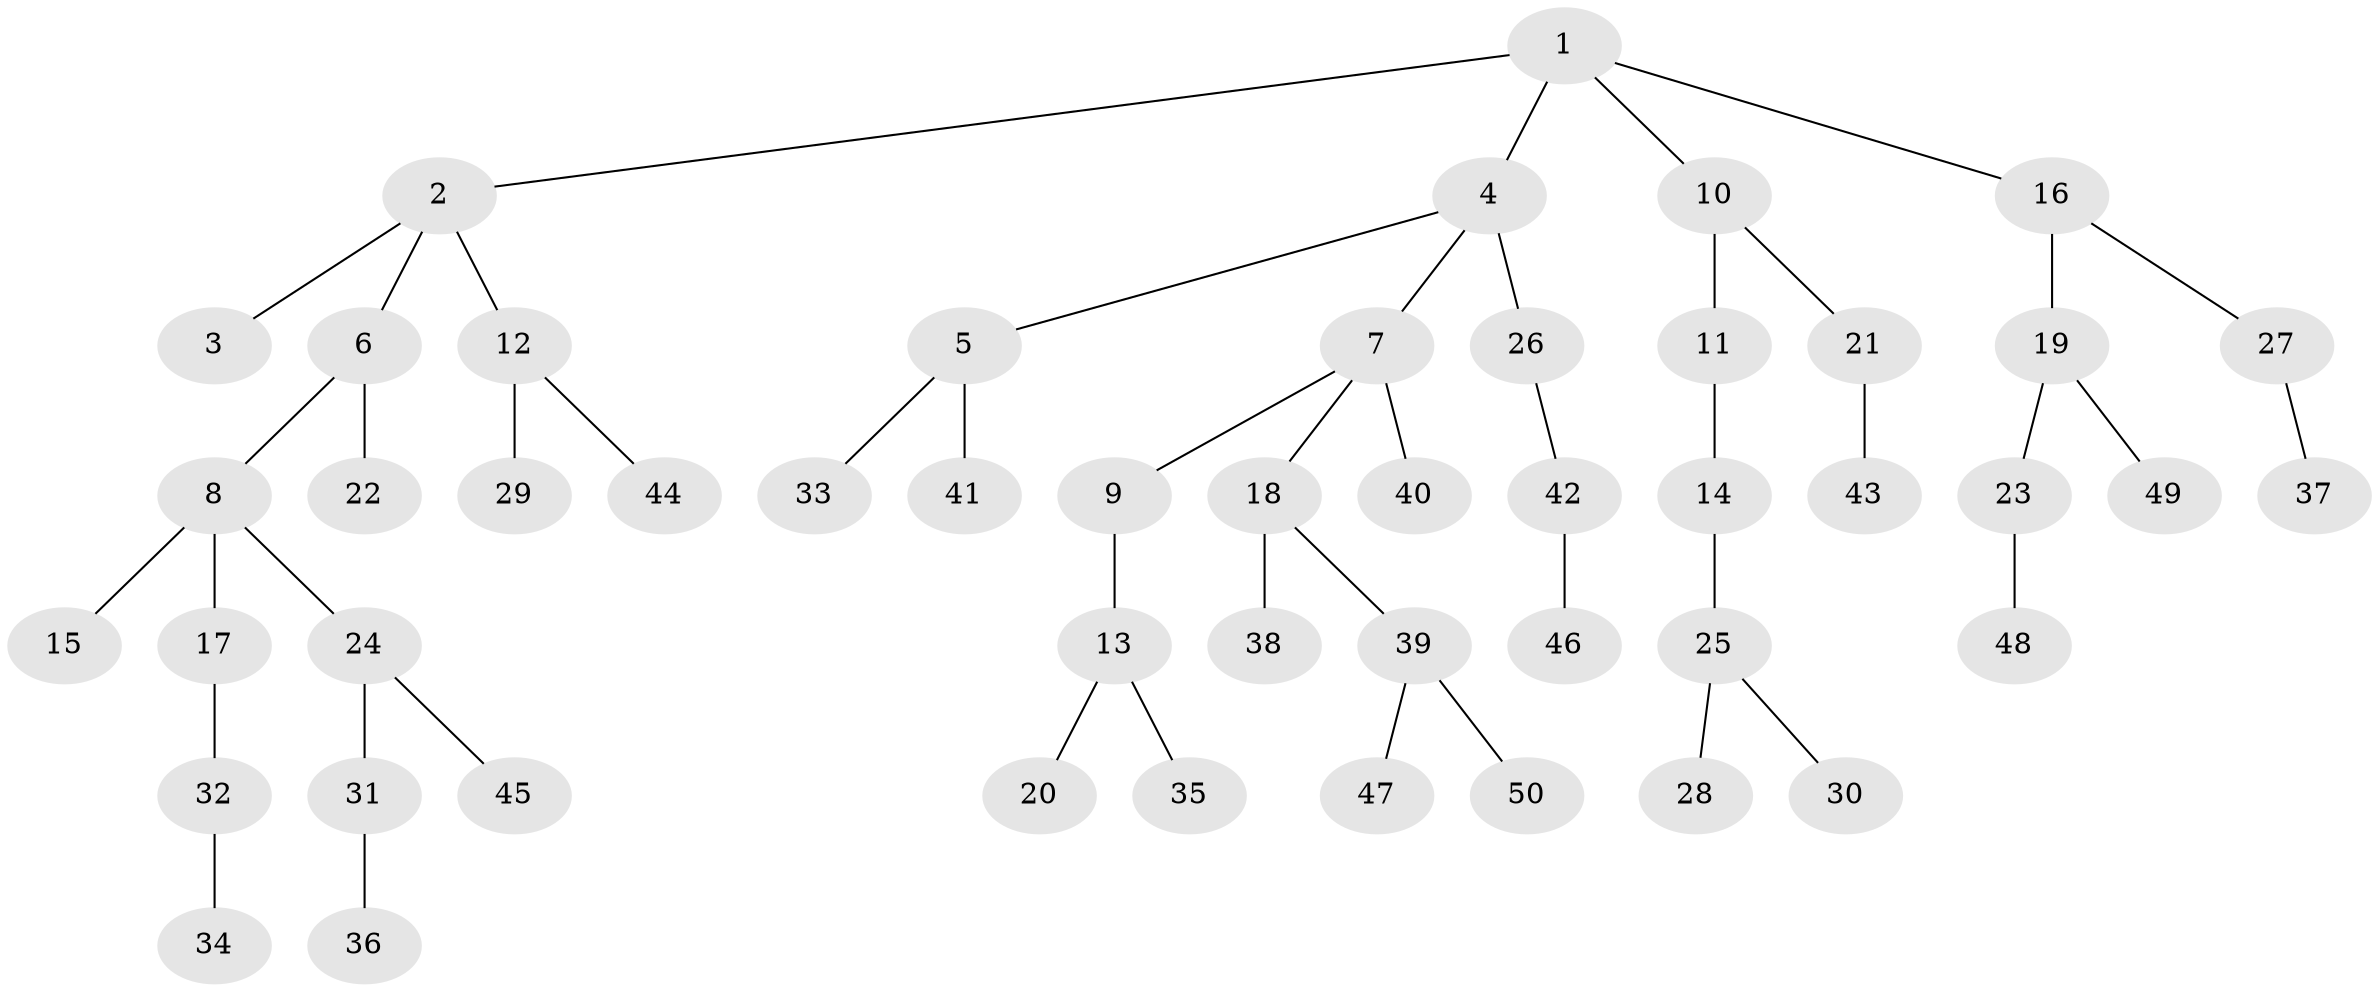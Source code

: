 // coarse degree distribution, {6: 0.02857142857142857, 1: 0.45714285714285713, 4: 0.05714285714285714, 3: 0.17142857142857143, 2: 0.2857142857142857}
// Generated by graph-tools (version 1.1) at 2025/19/03/04/25 18:19:04]
// undirected, 50 vertices, 49 edges
graph export_dot {
graph [start="1"]
  node [color=gray90,style=filled];
  1;
  2;
  3;
  4;
  5;
  6;
  7;
  8;
  9;
  10;
  11;
  12;
  13;
  14;
  15;
  16;
  17;
  18;
  19;
  20;
  21;
  22;
  23;
  24;
  25;
  26;
  27;
  28;
  29;
  30;
  31;
  32;
  33;
  34;
  35;
  36;
  37;
  38;
  39;
  40;
  41;
  42;
  43;
  44;
  45;
  46;
  47;
  48;
  49;
  50;
  1 -- 2;
  1 -- 4;
  1 -- 10;
  1 -- 16;
  2 -- 3;
  2 -- 6;
  2 -- 12;
  4 -- 5;
  4 -- 7;
  4 -- 26;
  5 -- 33;
  5 -- 41;
  6 -- 8;
  6 -- 22;
  7 -- 9;
  7 -- 18;
  7 -- 40;
  8 -- 15;
  8 -- 17;
  8 -- 24;
  9 -- 13;
  10 -- 11;
  10 -- 21;
  11 -- 14;
  12 -- 29;
  12 -- 44;
  13 -- 20;
  13 -- 35;
  14 -- 25;
  16 -- 19;
  16 -- 27;
  17 -- 32;
  18 -- 38;
  18 -- 39;
  19 -- 23;
  19 -- 49;
  21 -- 43;
  23 -- 48;
  24 -- 31;
  24 -- 45;
  25 -- 28;
  25 -- 30;
  26 -- 42;
  27 -- 37;
  31 -- 36;
  32 -- 34;
  39 -- 47;
  39 -- 50;
  42 -- 46;
}
